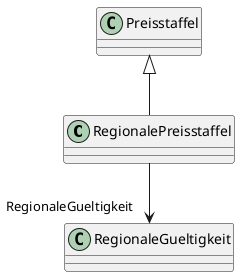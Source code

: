 @startuml
class RegionalePreisstaffel {
}
Preisstaffel <|-- RegionalePreisstaffel
RegionalePreisstaffel --> "RegionaleGueltigkeit" RegionaleGueltigkeit
@enduml

